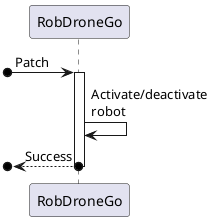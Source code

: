 @startuml SD Lv1

participant RobDroneGo as system
[o-> system : Patch
activate system

system -> system : Activate/deactivate\nrobot

[o<--o system : Success
deactivate system

@enduml